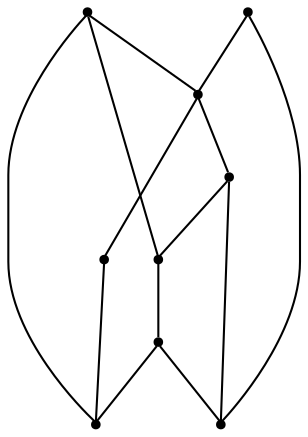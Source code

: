 graph {
  node [shape=point,comment="{\"directed\":false,\"doi\":\"10.1007/978-3-030-35802-0_15\",\"figure\":\"1 (1)\"}"]

  v0 [pos="582.9512068463506,273.85062131668786"]
  v1 [pos="544.4742368278555,404.9072875230924"]
  v2 [pos="513.8193655044538,378.34520486850823"]
  v3 [pos="458.1980042483383,291.7991224763376"]
  v4 [pos="458.19383920697913,444.3089861193357"]
  v5 [pos="402.57664299222296,378.3408809090984"]
  v6 [pos="458.1980042483383,386.3379166623018"]
  v7 [pos="371.9175827818053,404.9072875230924"]
  v8 [pos="333.44061276331024,273.86308449381033"]

  v0 -- v1 [id="-1",pos="582.9512068463506,273.85062131668786 544.4742368278555,404.9072875230924 544.4742368278555,404.9072875230924 544.4742368278555,404.9072875230924"]
  v8 -- v7 [id="-2",pos="333.44061276331024,273.86308449381033 371.9175827818053,404.9072875230924 371.9175827818053,404.9072875230924 371.9175827818053,404.9072875230924"]
  v8 -- v3 [id="-3",pos="333.44061276331024,273.86308449381033 458.1980042483383,291.7991224763376 458.1980042483383,291.7991224763376 458.1980042483383,291.7991224763376"]
  v5 -- v6 [id="-4",pos="402.57664299222296,378.3408809090984 458.1980042483383,386.3379166623018 458.1980042483383,386.3379166623018 458.1980042483383,386.3379166623018"]
  v5 -- v7 [id="-5",pos="402.57664299222296,378.3408809090984 371.9175827818053,404.9072875230924 371.9175827818053,404.9072875230924 371.9175827818053,404.9072875230924"]
  v4 -- v7 [id="-6",pos="458.19383920697913,444.3089861193357 371.9175827818053,404.9072875230924 371.9175827818053,404.9072875230924 371.9175827818053,404.9072875230924"]
  v6 -- v2 [id="-7",pos="458.1980042483383,386.3379166623018 513.8193655044538,378.34520486850823 513.8193655044538,378.34520486850823 513.8193655044538,378.34520486850823"]
  v6 -- v4 [id="-8",pos="458.1980042483383,386.3379166623018 458.19383920697913,444.3089861193357 458.19383920697913,444.3089861193357 458.19383920697913,444.3089861193357"]
  v3 -- v0 [id="-9",pos="458.1980042483383,291.7991224763376 582.9512068463506,273.85062131668786 582.9512068463506,273.85062131668786 582.9512068463506,273.85062131668786"]
  v3 -- v5 [id="-10",pos="458.1980042483383,291.7991224763376 402.57664299222296,378.3408809090984 402.57664299222296,378.3408809090984 402.57664299222296,378.3408809090984"]
  v4 -- v1 [id="-11",pos="458.19383920697913,444.3089861193357 544.4742368278555,404.9072875230924 544.4742368278555,404.9072875230924 544.4742368278555,404.9072875230924"]
  v2 -- v1 [id="-12",pos="513.8193655044538,378.34520486850823 544.4742368278555,404.9072875230924 544.4742368278555,404.9072875230924 544.4742368278555,404.9072875230924"]
  v2 -- v3 [id="-13",pos="513.8193655044538,378.34520486850823 458.1980042483383,291.7991224763376 458.1980042483383,291.7991224763376 458.1980042483383,291.7991224763376"]
}
